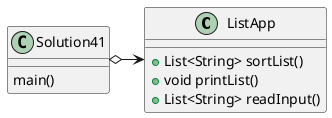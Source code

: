 @startuml
'https://plantuml.com/class-diagram
class ListApp {
    +List<String> sortList()
    +void printList()
    +List<String> readInput()
}

class Solution41 {
    main()
}

Solution41 o-> ListApp


@enduml